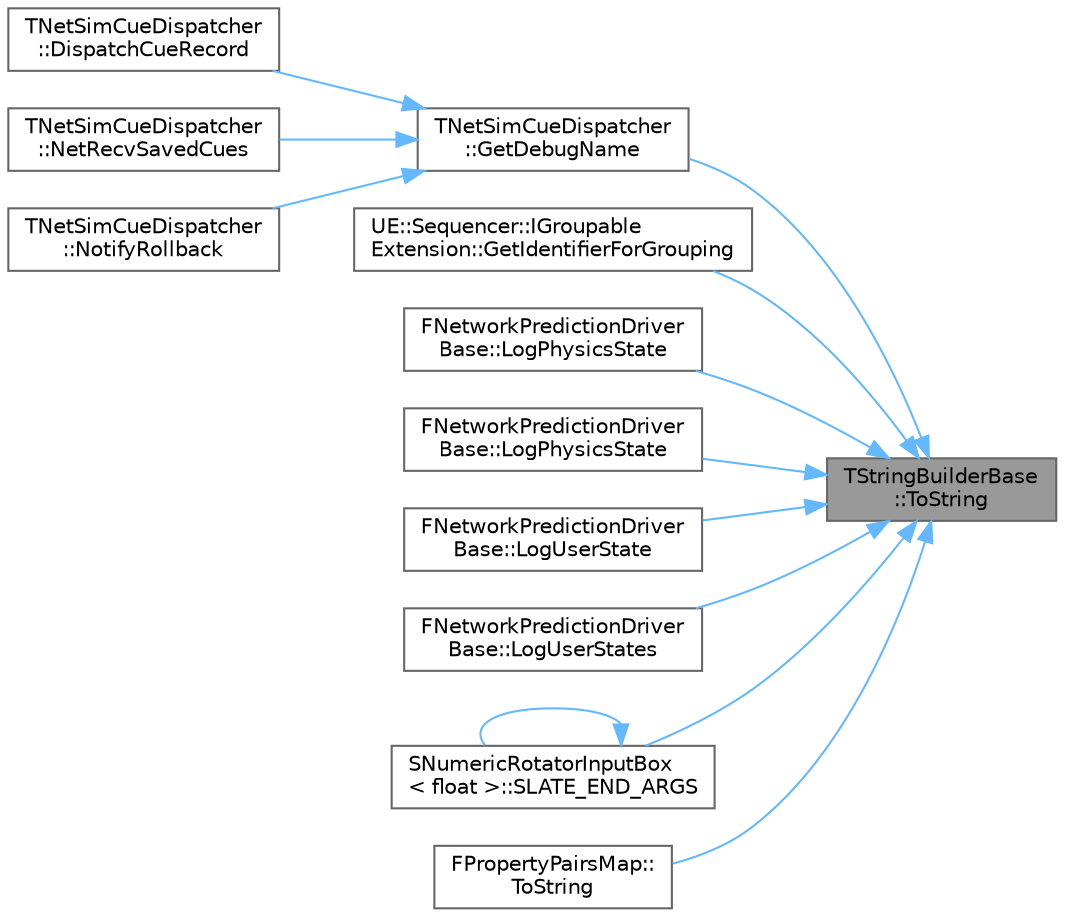 digraph "TStringBuilderBase::ToString"
{
 // INTERACTIVE_SVG=YES
 // LATEX_PDF_SIZE
  bgcolor="transparent";
  edge [fontname=Helvetica,fontsize=10,labelfontname=Helvetica,labelfontsize=10];
  node [fontname=Helvetica,fontsize=10,shape=box,height=0.2,width=0.4];
  rankdir="RL";
  Node1 [id="Node000001",label="TStringBuilderBase\l::ToString",height=0.2,width=0.4,color="gray40", fillcolor="grey60", style="filled", fontcolor="black",tooltip="Prefer operator*() for a pointer to a null-terminated string."];
  Node1 -> Node2 [id="edge1_Node000001_Node000002",dir="back",color="steelblue1",style="solid",tooltip=" "];
  Node2 [id="Node000002",label="TNetSimCueDispatcher\l::GetDebugName",height=0.2,width=0.4,color="grey40", fillcolor="white", style="filled",URL="$d1/dbb/structTNetSimCueDispatcher.html#a1c2a7332c553f6ac1b4bce34bc0164b8",tooltip=" "];
  Node2 -> Node3 [id="edge2_Node000002_Node000003",dir="back",color="steelblue1",style="solid",tooltip=" "];
  Node3 [id="Node000003",label="TNetSimCueDispatcher\l::DispatchCueRecord",height=0.2,width=0.4,color="grey40", fillcolor="white", style="filled",URL="$d1/dbb/structTNetSimCueDispatcher.html#aa33c1c5271b436191cdd91ed7c2e5f11",tooltip=" "];
  Node2 -> Node4 [id="edge3_Node000002_Node000004",dir="back",color="steelblue1",style="solid",tooltip=" "];
  Node4 [id="Node000004",label="TNetSimCueDispatcher\l::NetRecvSavedCues",height=0.2,width=0.4,color="grey40", fillcolor="white", style="filled",URL="$d1/dbb/structTNetSimCueDispatcher.html#ae53d75d02be3391bfe7d6235cb4df7a7",tooltip=" "];
  Node2 -> Node5 [id="edge4_Node000002_Node000005",dir="back",color="steelblue1",style="solid",tooltip=" "];
  Node5 [id="Node000005",label="TNetSimCueDispatcher\l::NotifyRollback",height=0.2,width=0.4,color="grey40", fillcolor="white", style="filled",URL="$d1/dbb/structTNetSimCueDispatcher.html#a0fd57d2798285721e2460b608bb47daf",tooltip=" "];
  Node1 -> Node6 [id="edge5_Node000001_Node000006",dir="back",color="steelblue1",style="solid",tooltip=" "];
  Node6 [id="Node000006",label="UE::Sequencer::IGroupable\lExtension::GetIdentifierForGrouping",height=0.2,width=0.4,color="grey40", fillcolor="white", style="filled",URL="$d8/ddc/classUE_1_1Sequencer_1_1IGroupableExtension.html#a5be881830694a5a4e67897f4cefbf894",tooltip=" "];
  Node1 -> Node7 [id="edge6_Node000001_Node000007",dir="back",color="steelblue1",style="solid",tooltip=" "];
  Node7 [id="Node000007",label="FNetworkPredictionDriver\lBase::LogPhysicsState",height=0.2,width=0.4,color="grey40", fillcolor="white", style="filled",URL="$d9/d6a/structFNetworkPredictionDriverBase.html#ab86b0031474f9a2a69dd651fda1fc620",tooltip=" "];
  Node1 -> Node8 [id="edge7_Node000001_Node000008",dir="back",color="steelblue1",style="solid",tooltip=" "];
  Node8 [id="Node000008",label="FNetworkPredictionDriver\lBase::LogPhysicsState",height=0.2,width=0.4,color="grey40", fillcolor="white", style="filled",URL="$d9/d6a/structFNetworkPredictionDriverBase.html#ae537c3774253beb174b9cc703d798e19",tooltip=" "];
  Node1 -> Node9 [id="edge8_Node000001_Node000009",dir="back",color="steelblue1",style="solid",tooltip=" "];
  Node9 [id="Node000009",label="FNetworkPredictionDriver\lBase::LogUserState",height=0.2,width=0.4,color="grey40", fillcolor="white", style="filled",URL="$d9/d6a/structFNetworkPredictionDriverBase.html#a5b864b9cc5657e97d162c86810ff0224",tooltip=" "];
  Node1 -> Node10 [id="edge9_Node000001_Node000010",dir="back",color="steelblue1",style="solid",tooltip=" "];
  Node10 [id="Node000010",label="FNetworkPredictionDriver\lBase::LogUserStates",height=0.2,width=0.4,color="grey40", fillcolor="white", style="filled",URL="$d9/d6a/structFNetworkPredictionDriverBase.html#a0da210601f2eb40a5102a2dbca1c5c3c",tooltip=" "];
  Node1 -> Node11 [id="edge10_Node000001_Node000011",dir="back",color="steelblue1",style="solid",tooltip=" "];
  Node11 [id="Node000011",label="SNumericRotatorInputBox\l\< float \>::SLATE_END_ARGS",height=0.2,width=0.4,color="grey40", fillcolor="white", style="filled",URL="$de/dee/classSNumericRotatorInputBox.html#a1cdd10c606a55ec6807f6289136ced48",tooltip=" "];
  Node11 -> Node11 [id="edge11_Node000011_Node000011",dir="back",color="steelblue1",style="solid",tooltip=" "];
  Node1 -> Node12 [id="edge12_Node000001_Node000012",dir="back",color="steelblue1",style="solid",tooltip=" "];
  Node12 [id="Node000012",label="FPropertyPairsMap::\lToString",height=0.2,width=0.4,color="grey40", fillcolor="white", style="filled",URL="$dd/d72/classFPropertyPairsMap.html#a0295e2278a94a77f179802878b0d0dce",tooltip="Converts this property map to a string representation."];
}
